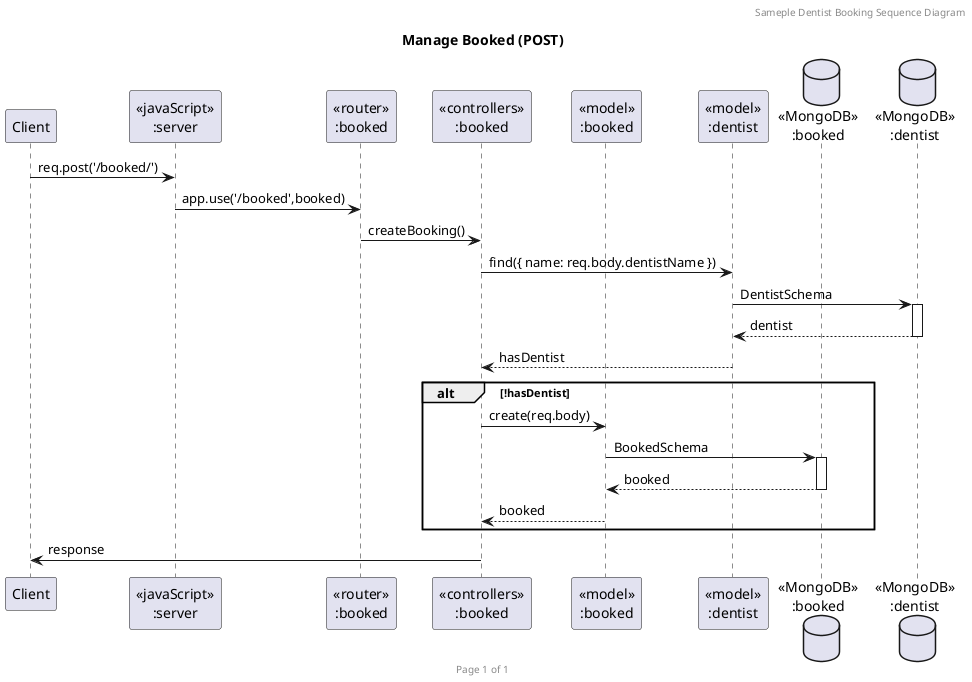 @startuml Manage Booked (POST)

header Sameple Dentist Booking Sequence Diagram
footer Page %page% of %lastpage%
title "Manage Booked (POST)"

participant "Client" as client
participant "<<javaScript>>\n:server" as server
participant "<<router>>\n:booked" as routerBooked
participant "<<controllers>>\n:booked" as controllersBooked
participant "<<model>>\n:booked" as modelBooked
participant "<<model>>\n:dentist" as modelDentist
database "<<MongoDB>>\n:booked" as BookedDatabase
database "<<MongoDB>>\n:dentist" as DentistSchema

client->server: req.post('/booked/')
server->routerBooked: app.use('/booked',booked)
routerBooked -> controllersBooked: createBooking()
    controllersBooked->modelDentist: find({ name: req.body.dentistName })
    modelDentist ->DentistSchema ++: DentistSchema
    DentistSchema --> modelDentist --: dentist
    modelDentist-->controllersBooked: hasDentist
    alt !hasDentist
    controllersBooked->modelBooked: create(req.body)
    modelBooked ->BookedDatabase ++: BookedSchema
    BookedDatabase --> modelBooked --: booked
    modelBooked-->controllersBooked: booked
    end
controllersBooked->client: response

@enduml